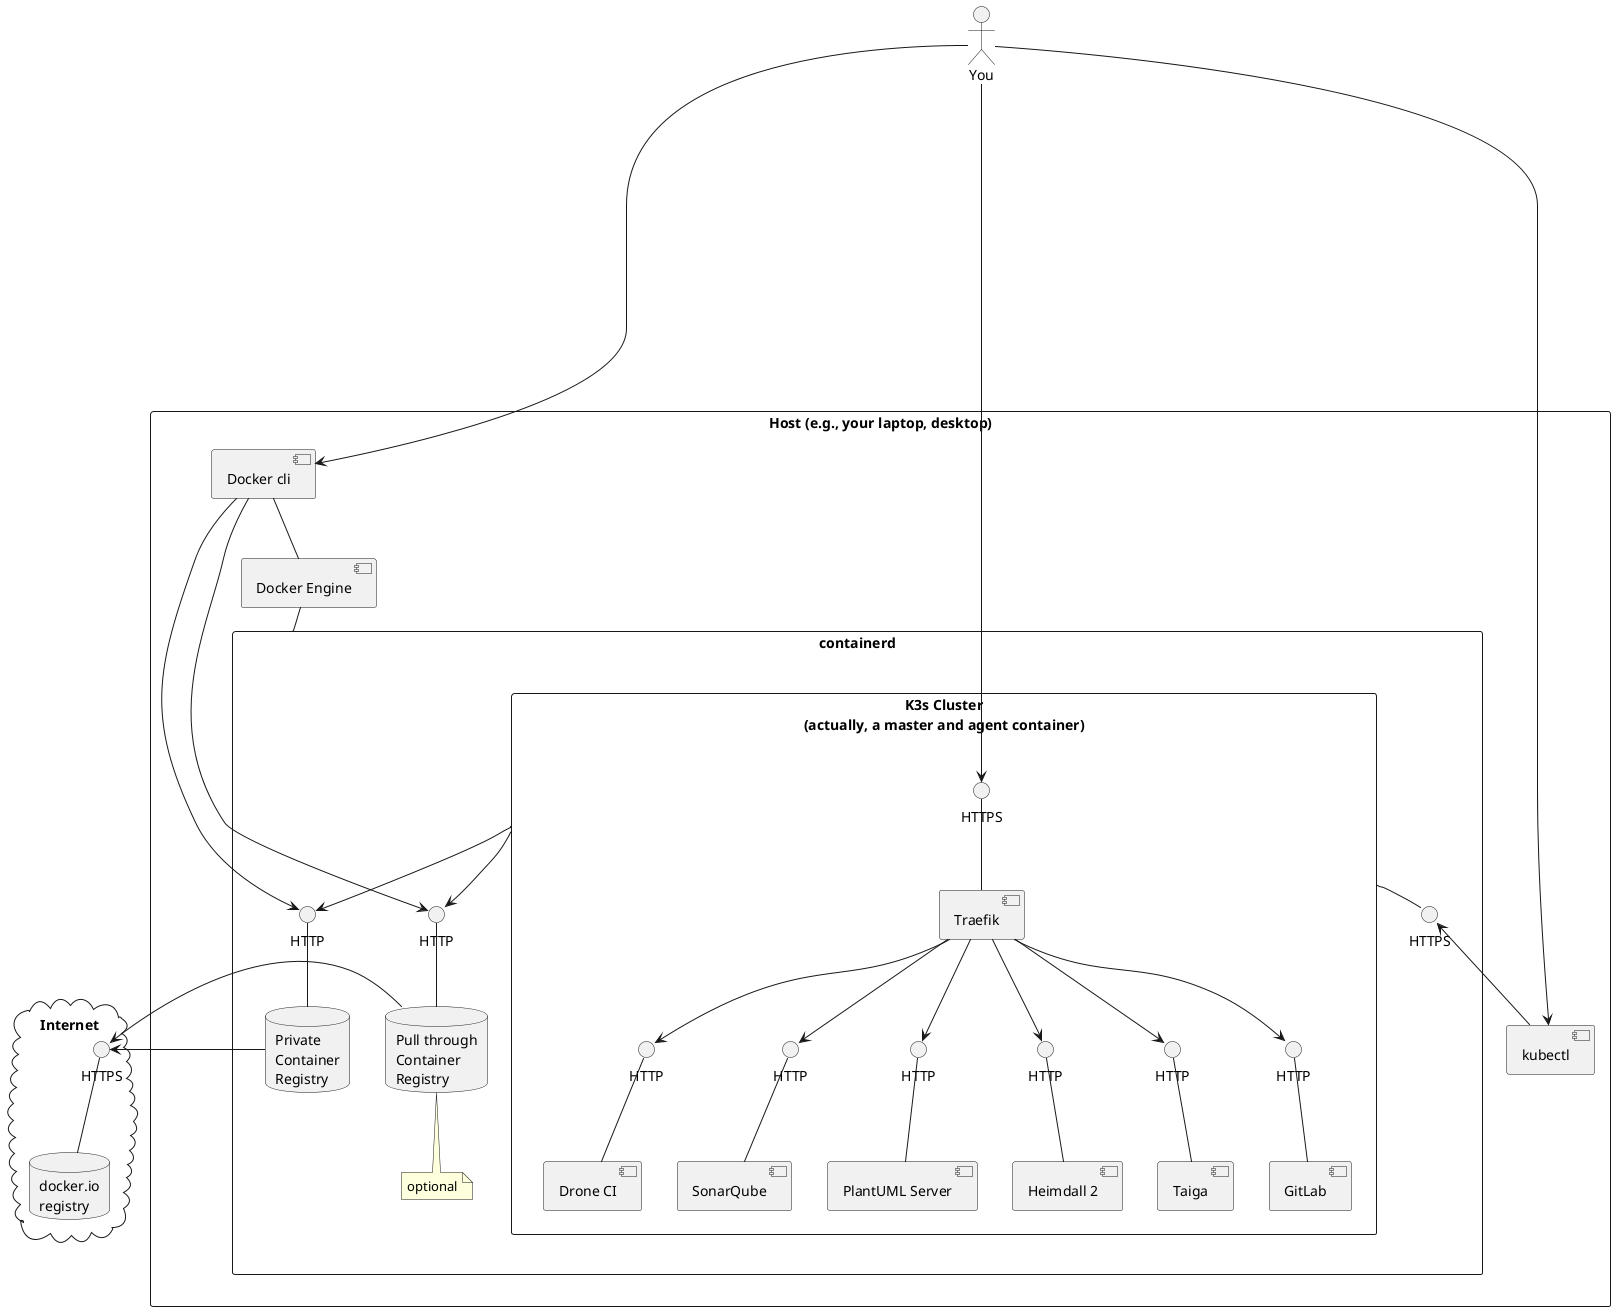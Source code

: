 @startuml

skinparam shadowing false

actor "You" as you


cloud  "Internet" as internet {

  () "HTTPS" as docker_io_registry_http
  database "docker.io\nregistry" as docker_io_registry

}

rectangle "Host (e.g., your laptop, desktop)" as host {

  rectangle "containerd" as containerd {

    () "HTTPS" as k3s_api

    rectangle "K3s Cluster\n(actually, a master and agent container)" as k3s {


      () "HTTPS" as traefik_https
      [Traefik] as traefik

      () "HTTP" as taiga_http
      [Taiga] as taiga

      () "HTTP" as gitlab_http
      [GitLab] as gitlab

      () "HTTP" as drone_http
      [Drone CI] as drone

      () "HTTP" as sonar_http
      [SonarQube] as sonar

      () "HTTP" as plantuml_http
      [PlantUML Server] as plantuml

      () "HTTP" as heimdall_http
      [Heimdall 2] as heimdall

    }

    () "HTTP" as private_registry_http
    database "Private\nContainer\nRegistry" as private_registry

    () "HTTP" as pullthrough_registry_http
    database "Pull through\nContainer\nRegistry" as pullthrough_registry
    note bottom
     optional
    end note
}

  [Docker Engine] as docker_engine

  [Docker cli] as docker
  [kubectl] as kubectl
}


you --> traefik_https

traefik_https -- traefik
traefik --> taiga_http
traefik --> gitlab_http
traefik --> drone_http
traefik --> sonar_http
traefik --> plantuml_http
traefik --> heimdall_http

taiga_http -- taiga
gitlab_http -- gitlab
drone_http -- drone
sonar_http -- sonar
plantuml_http -- plantuml
heimdall_http -- heimdall

docker_io_registry_http -- docker_io_registry

private_registry_http -- private_registry
pullthrough_registry_http -- pullthrough_registry

private_registry -left-> docker_io_registry_http
pullthrough_registry -left-> docker_io_registry_http

k3s --> private_registry_http
k3s --> pullthrough_registry_http

you -------> docker
you -------> kubectl

k3s_api <-- kubectl

docker --> private_registry_http
docker --> pullthrough_registry_http
docker -- docker_engine
docker_engine -- containerd

k3s -- k3s_api

@enduml